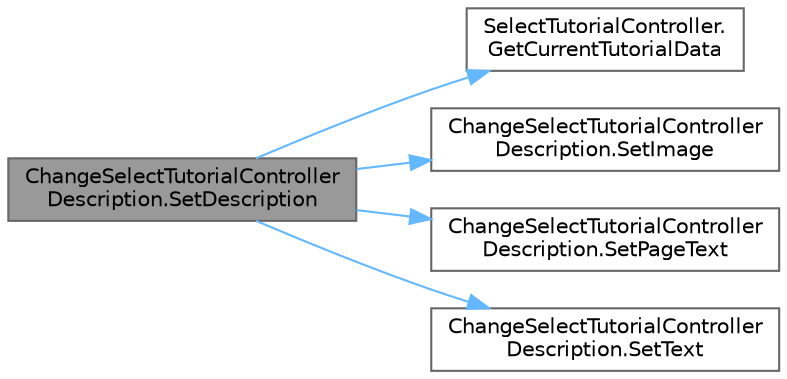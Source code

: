 digraph "ChangeSelectTutorialControllerDescription.SetDescription"
{
 // LATEX_PDF_SIZE
  bgcolor="transparent";
  edge [fontname=Helvetica,fontsize=10,labelfontname=Helvetica,labelfontsize=10];
  node [fontname=Helvetica,fontsize=10,shape=box,height=0.2,width=0.4];
  rankdir="LR";
  Node1 [id="Node000001",label="ChangeSelectTutorialController\lDescription.SetDescription",height=0.2,width=0.4,color="gray40", fillcolor="grey60", style="filled", fontcolor="black",tooltip=" "];
  Node1 -> Node2 [id="edge1_Node000001_Node000002",color="steelblue1",style="solid",tooltip=" "];
  Node2 [id="Node000002",label="SelectTutorialController.\lGetCurrentTutorialData",height=0.2,width=0.4,color="grey40", fillcolor="white", style="filled",URL="$class_select_tutorial_controller.html#a666b1e3080caadaae616ccff3300d908",tooltip="現在のチュートリアル情報を取得"];
  Node1 -> Node3 [id="edge2_Node000001_Node000003",color="steelblue1",style="solid",tooltip=" "];
  Node3 [id="Node000003",label="ChangeSelectTutorialController\lDescription.SetImage",height=0.2,width=0.4,color="grey40", fillcolor="white", style="filled",URL="$class_change_select_tutorial_controller_description.html#ae3703b76d3f6f9b9e5ea2912ea37dfce",tooltip=" "];
  Node1 -> Node4 [id="edge3_Node000001_Node000004",color="steelblue1",style="solid",tooltip=" "];
  Node4 [id="Node000004",label="ChangeSelectTutorialController\lDescription.SetPageText",height=0.2,width=0.4,color="grey40", fillcolor="white", style="filled",URL="$class_change_select_tutorial_controller_description.html#a0230ccdab34e3d94285565ed314598de",tooltip=" "];
  Node1 -> Node5 [id="edge4_Node000001_Node000005",color="steelblue1",style="solid",tooltip=" "];
  Node5 [id="Node000005",label="ChangeSelectTutorialController\lDescription.SetText",height=0.2,width=0.4,color="grey40", fillcolor="white", style="filled",URL="$class_change_select_tutorial_controller_description.html#aeb9463869c7ed572c4bf5845fabb859a",tooltip=" "];
}
